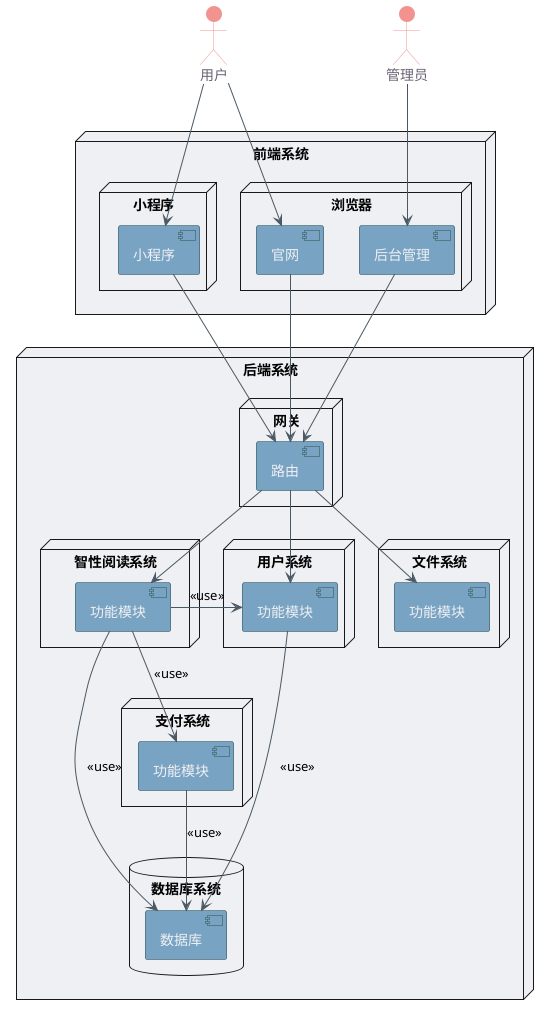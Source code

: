 @startuml
'start setting---------------------------------------
skinparam defaultFontName "Microsoft YaHei"
skinparam shadowing false
skinparam component {
	BackgroundColor #79A3C3
	FontColor #EFF0F3
	BorderColor DarkSlateGray

	ArrowColor #4A5864
}
skinparam interface {
	backgroundColor #F2938F
	borderColor #F2938F
	fontColor #6A6373
}
skinparam actorBackgroundColor  #F2938F
skinparam actorBorderColor  #F2938F
skinparam actorFontColor  #6A6373
skinparam package {
	BackgroundColor #EFF0F3
	FontColor #6A6373
}
'end setting---------------------------------------

'version 1

actor 用户 as user
actor 管理员 as admin

node "前端系统" {
	node "小程序"{
		[小程序] as wx
		user --> wx
	}

	node "浏览器"{
		[官网] as web
		[后台管理] as manage
		user --> web
		admin --> manage
	}
}

node "后端系统" {
	node "智性阅读系统" {
		[功能模块] as reading
	}

	node "文件系统" {
		[功能模块] as file
	}

	database "数据库系统" {
		[数据库] as readingDB
		reading --> readingDB : <<use>>
	}

	node "用户系统" {
		[功能模块] as userSystem
		reading -right-> userSystem : <<use>>
		userSystem --> readingDB : <<use>>
	}

	node "支付系统" {
		[功能模块] as pay
		reading --> pay : <<use>>
		pay --> readingDB : <<use>>
	}

	node "网关" {
		[路由]  as route
		web --> route
		manage --> route
		wx --> route
		route --> file
		route --> reading
		route --> userSystem
	}
}

@enduml